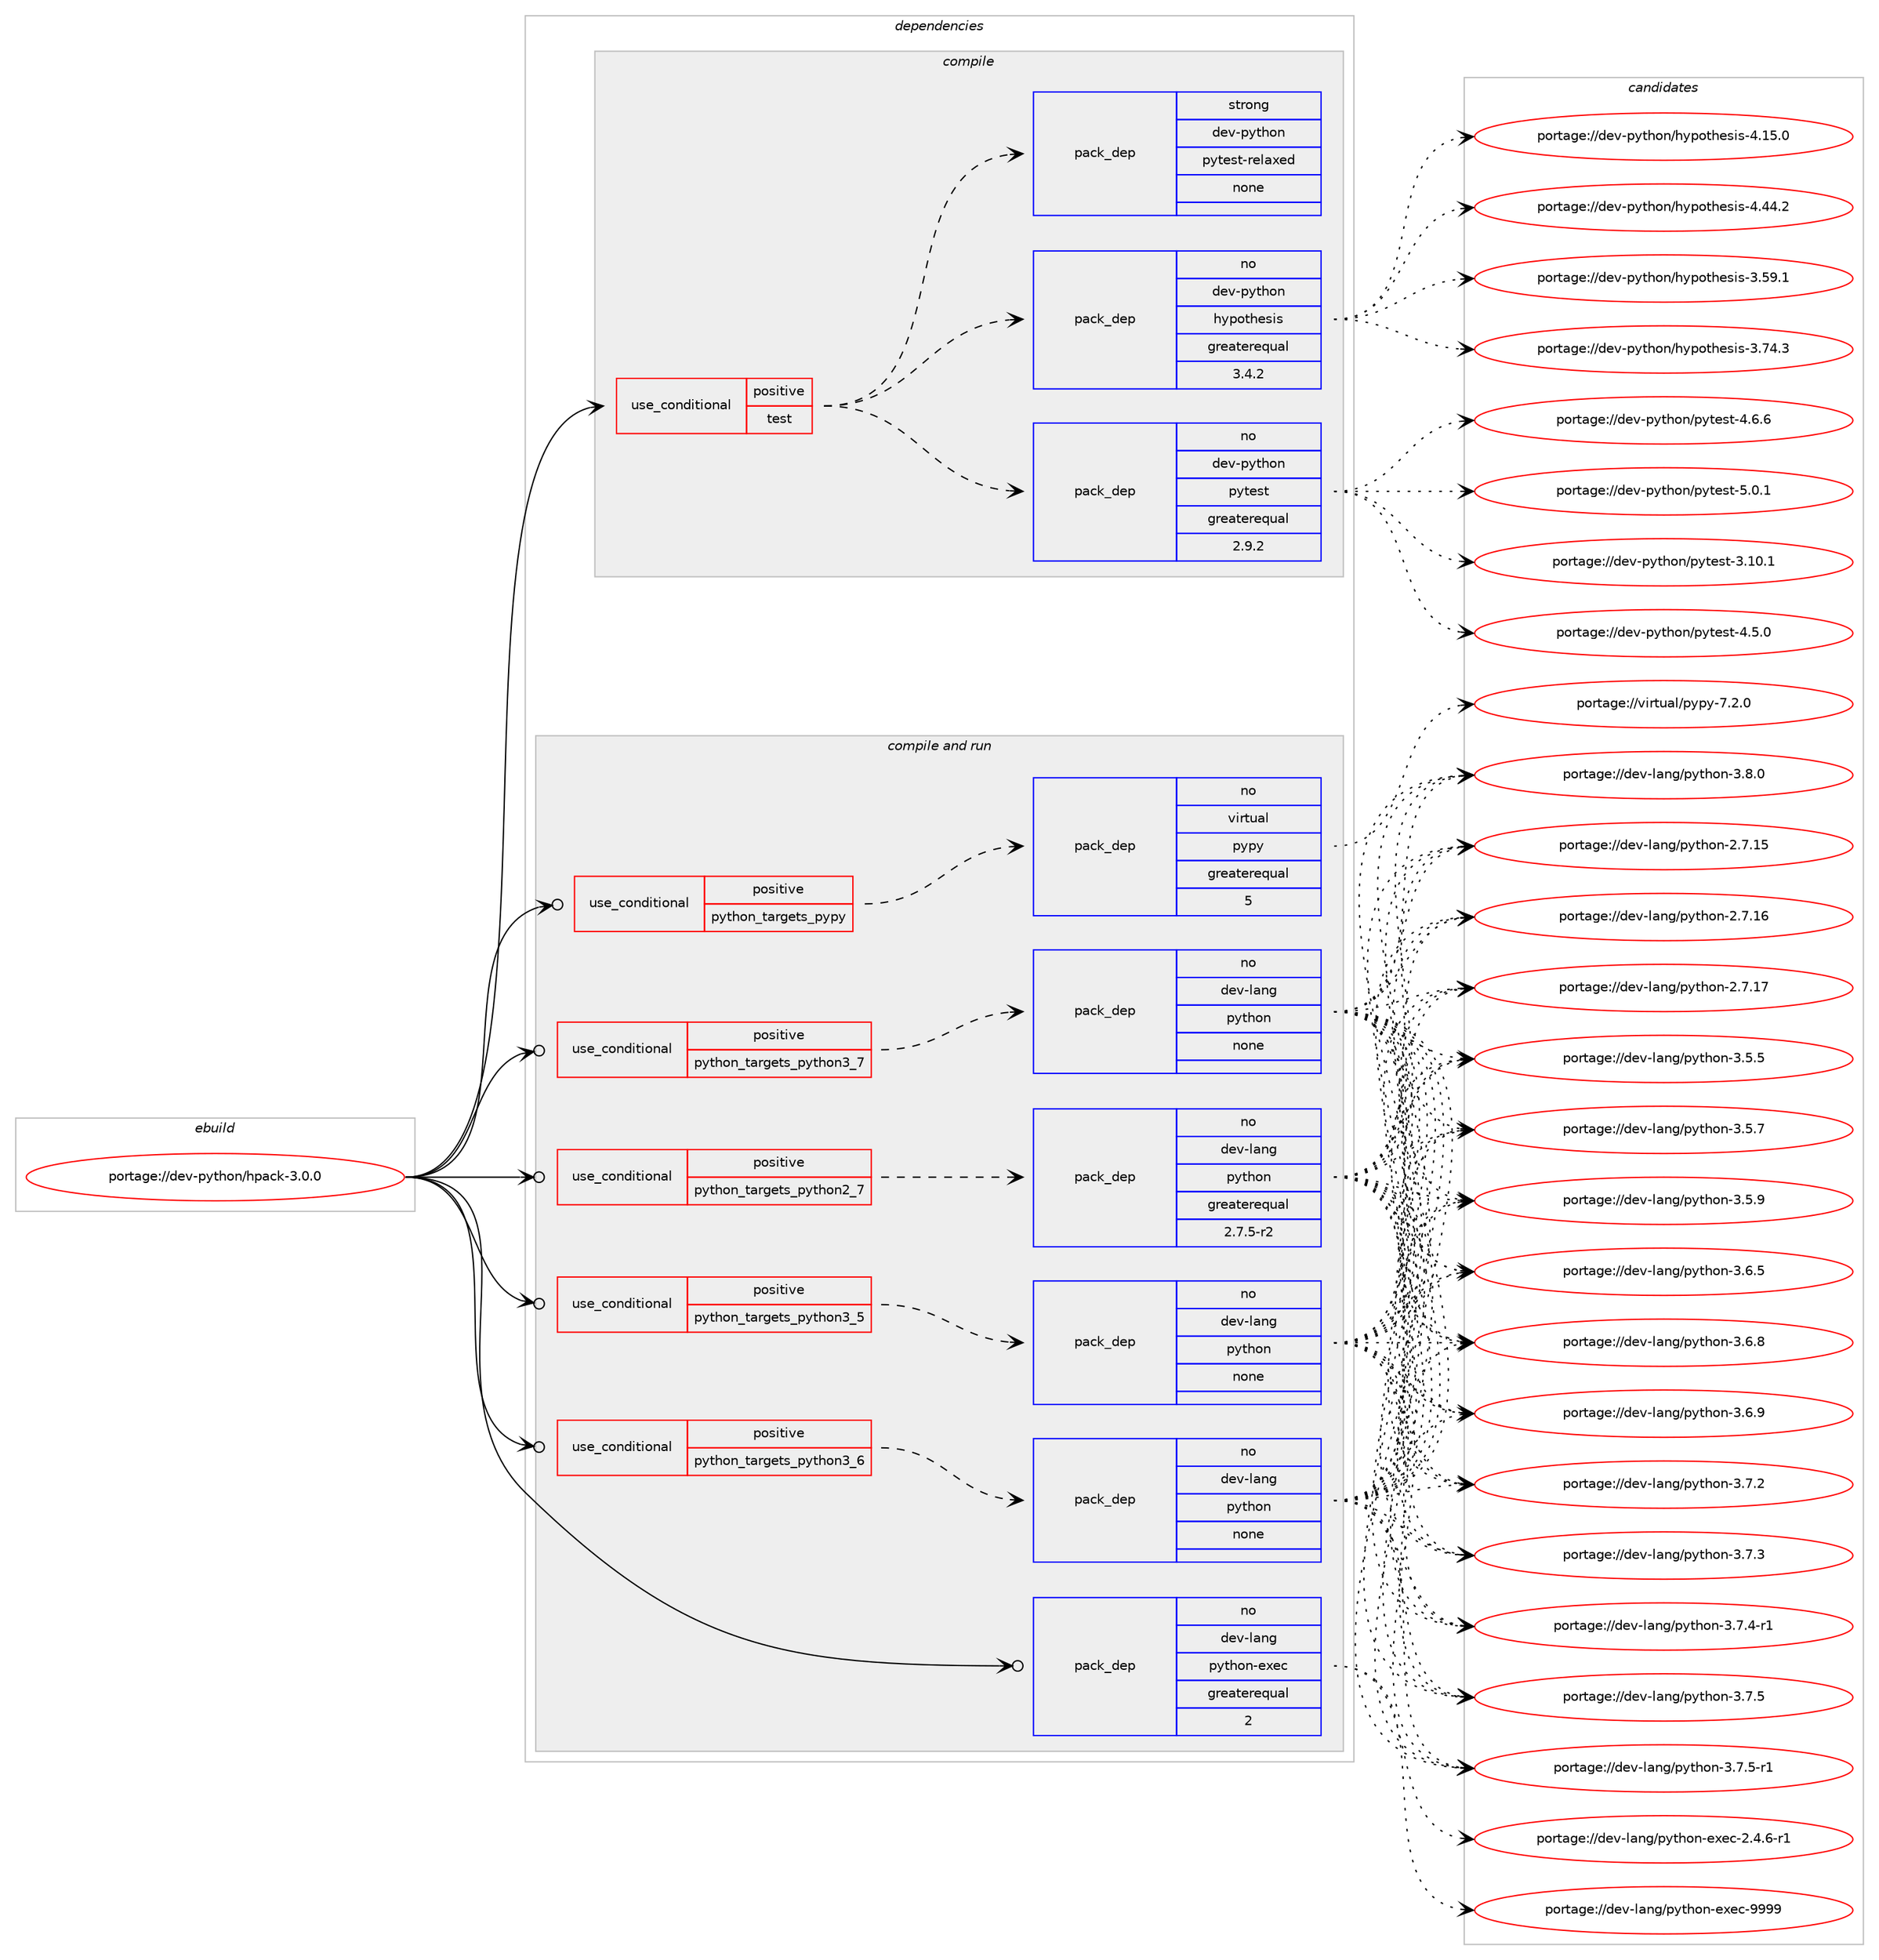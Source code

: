 digraph prolog {

# *************
# Graph options
# *************

newrank=true;
concentrate=true;
compound=true;
graph [rankdir=LR,fontname=Helvetica,fontsize=10,ranksep=1.5];#, ranksep=2.5, nodesep=0.2];
edge  [arrowhead=vee];
node  [fontname=Helvetica,fontsize=10];

# **********
# The ebuild
# **********

subgraph cluster_leftcol {
color=gray;
rank=same;
label=<<i>ebuild</i>>;
id [label="portage://dev-python/hpack-3.0.0", color=red, width=4, href="../dev-python/hpack-3.0.0.svg"];
}

# ****************
# The dependencies
# ****************

subgraph cluster_midcol {
color=gray;
label=<<i>dependencies</i>>;
subgraph cluster_compile {
fillcolor="#eeeeee";
style=filled;
label=<<i>compile</i>>;
subgraph cond29745 {
dependency143320 [label=<<TABLE BORDER="0" CELLBORDER="1" CELLSPACING="0" CELLPADDING="4"><TR><TD ROWSPAN="3" CELLPADDING="10">use_conditional</TD></TR><TR><TD>positive</TD></TR><TR><TD>test</TD></TR></TABLE>>, shape=none, color=red];
subgraph pack110255 {
dependency143321 [label=<<TABLE BORDER="0" CELLBORDER="1" CELLSPACING="0" CELLPADDING="4" WIDTH="220"><TR><TD ROWSPAN="6" CELLPADDING="30">pack_dep</TD></TR><TR><TD WIDTH="110">no</TD></TR><TR><TD>dev-python</TD></TR><TR><TD>pytest</TD></TR><TR><TD>greaterequal</TD></TR><TR><TD>2.9.2</TD></TR></TABLE>>, shape=none, color=blue];
}
dependency143320:e -> dependency143321:w [weight=20,style="dashed",arrowhead="vee"];
subgraph pack110256 {
dependency143322 [label=<<TABLE BORDER="0" CELLBORDER="1" CELLSPACING="0" CELLPADDING="4" WIDTH="220"><TR><TD ROWSPAN="6" CELLPADDING="30">pack_dep</TD></TR><TR><TD WIDTH="110">no</TD></TR><TR><TD>dev-python</TD></TR><TR><TD>hypothesis</TD></TR><TR><TD>greaterequal</TD></TR><TR><TD>3.4.2</TD></TR></TABLE>>, shape=none, color=blue];
}
dependency143320:e -> dependency143322:w [weight=20,style="dashed",arrowhead="vee"];
subgraph pack110257 {
dependency143323 [label=<<TABLE BORDER="0" CELLBORDER="1" CELLSPACING="0" CELLPADDING="4" WIDTH="220"><TR><TD ROWSPAN="6" CELLPADDING="30">pack_dep</TD></TR><TR><TD WIDTH="110">strong</TD></TR><TR><TD>dev-python</TD></TR><TR><TD>pytest-relaxed</TD></TR><TR><TD>none</TD></TR><TR><TD></TD></TR></TABLE>>, shape=none, color=blue];
}
dependency143320:e -> dependency143323:w [weight=20,style="dashed",arrowhead="vee"];
}
id:e -> dependency143320:w [weight=20,style="solid",arrowhead="vee"];
}
subgraph cluster_compileandrun {
fillcolor="#eeeeee";
style=filled;
label=<<i>compile and run</i>>;
subgraph cond29746 {
dependency143324 [label=<<TABLE BORDER="0" CELLBORDER="1" CELLSPACING="0" CELLPADDING="4"><TR><TD ROWSPAN="3" CELLPADDING="10">use_conditional</TD></TR><TR><TD>positive</TD></TR><TR><TD>python_targets_pypy</TD></TR></TABLE>>, shape=none, color=red];
subgraph pack110258 {
dependency143325 [label=<<TABLE BORDER="0" CELLBORDER="1" CELLSPACING="0" CELLPADDING="4" WIDTH="220"><TR><TD ROWSPAN="6" CELLPADDING="30">pack_dep</TD></TR><TR><TD WIDTH="110">no</TD></TR><TR><TD>virtual</TD></TR><TR><TD>pypy</TD></TR><TR><TD>greaterequal</TD></TR><TR><TD>5</TD></TR></TABLE>>, shape=none, color=blue];
}
dependency143324:e -> dependency143325:w [weight=20,style="dashed",arrowhead="vee"];
}
id:e -> dependency143324:w [weight=20,style="solid",arrowhead="odotvee"];
subgraph cond29747 {
dependency143326 [label=<<TABLE BORDER="0" CELLBORDER="1" CELLSPACING="0" CELLPADDING="4"><TR><TD ROWSPAN="3" CELLPADDING="10">use_conditional</TD></TR><TR><TD>positive</TD></TR><TR><TD>python_targets_python2_7</TD></TR></TABLE>>, shape=none, color=red];
subgraph pack110259 {
dependency143327 [label=<<TABLE BORDER="0" CELLBORDER="1" CELLSPACING="0" CELLPADDING="4" WIDTH="220"><TR><TD ROWSPAN="6" CELLPADDING="30">pack_dep</TD></TR><TR><TD WIDTH="110">no</TD></TR><TR><TD>dev-lang</TD></TR><TR><TD>python</TD></TR><TR><TD>greaterequal</TD></TR><TR><TD>2.7.5-r2</TD></TR></TABLE>>, shape=none, color=blue];
}
dependency143326:e -> dependency143327:w [weight=20,style="dashed",arrowhead="vee"];
}
id:e -> dependency143326:w [weight=20,style="solid",arrowhead="odotvee"];
subgraph cond29748 {
dependency143328 [label=<<TABLE BORDER="0" CELLBORDER="1" CELLSPACING="0" CELLPADDING="4"><TR><TD ROWSPAN="3" CELLPADDING="10">use_conditional</TD></TR><TR><TD>positive</TD></TR><TR><TD>python_targets_python3_5</TD></TR></TABLE>>, shape=none, color=red];
subgraph pack110260 {
dependency143329 [label=<<TABLE BORDER="0" CELLBORDER="1" CELLSPACING="0" CELLPADDING="4" WIDTH="220"><TR><TD ROWSPAN="6" CELLPADDING="30">pack_dep</TD></TR><TR><TD WIDTH="110">no</TD></TR><TR><TD>dev-lang</TD></TR><TR><TD>python</TD></TR><TR><TD>none</TD></TR><TR><TD></TD></TR></TABLE>>, shape=none, color=blue];
}
dependency143328:e -> dependency143329:w [weight=20,style="dashed",arrowhead="vee"];
}
id:e -> dependency143328:w [weight=20,style="solid",arrowhead="odotvee"];
subgraph cond29749 {
dependency143330 [label=<<TABLE BORDER="0" CELLBORDER="1" CELLSPACING="0" CELLPADDING="4"><TR><TD ROWSPAN="3" CELLPADDING="10">use_conditional</TD></TR><TR><TD>positive</TD></TR><TR><TD>python_targets_python3_6</TD></TR></TABLE>>, shape=none, color=red];
subgraph pack110261 {
dependency143331 [label=<<TABLE BORDER="0" CELLBORDER="1" CELLSPACING="0" CELLPADDING="4" WIDTH="220"><TR><TD ROWSPAN="6" CELLPADDING="30">pack_dep</TD></TR><TR><TD WIDTH="110">no</TD></TR><TR><TD>dev-lang</TD></TR><TR><TD>python</TD></TR><TR><TD>none</TD></TR><TR><TD></TD></TR></TABLE>>, shape=none, color=blue];
}
dependency143330:e -> dependency143331:w [weight=20,style="dashed",arrowhead="vee"];
}
id:e -> dependency143330:w [weight=20,style="solid",arrowhead="odotvee"];
subgraph cond29750 {
dependency143332 [label=<<TABLE BORDER="0" CELLBORDER="1" CELLSPACING="0" CELLPADDING="4"><TR><TD ROWSPAN="3" CELLPADDING="10">use_conditional</TD></TR><TR><TD>positive</TD></TR><TR><TD>python_targets_python3_7</TD></TR></TABLE>>, shape=none, color=red];
subgraph pack110262 {
dependency143333 [label=<<TABLE BORDER="0" CELLBORDER="1" CELLSPACING="0" CELLPADDING="4" WIDTH="220"><TR><TD ROWSPAN="6" CELLPADDING="30">pack_dep</TD></TR><TR><TD WIDTH="110">no</TD></TR><TR><TD>dev-lang</TD></TR><TR><TD>python</TD></TR><TR><TD>none</TD></TR><TR><TD></TD></TR></TABLE>>, shape=none, color=blue];
}
dependency143332:e -> dependency143333:w [weight=20,style="dashed",arrowhead="vee"];
}
id:e -> dependency143332:w [weight=20,style="solid",arrowhead="odotvee"];
subgraph pack110263 {
dependency143334 [label=<<TABLE BORDER="0" CELLBORDER="1" CELLSPACING="0" CELLPADDING="4" WIDTH="220"><TR><TD ROWSPAN="6" CELLPADDING="30">pack_dep</TD></TR><TR><TD WIDTH="110">no</TD></TR><TR><TD>dev-lang</TD></TR><TR><TD>python-exec</TD></TR><TR><TD>greaterequal</TD></TR><TR><TD>2</TD></TR></TABLE>>, shape=none, color=blue];
}
id:e -> dependency143334:w [weight=20,style="solid",arrowhead="odotvee"];
}
subgraph cluster_run {
fillcolor="#eeeeee";
style=filled;
label=<<i>run</i>>;
}
}

# **************
# The candidates
# **************

subgraph cluster_choices {
rank=same;
color=gray;
label=<<i>candidates</i>>;

subgraph choice110255 {
color=black;
nodesep=1;
choiceportage100101118451121211161041111104711212111610111511645514649484649 [label="portage://dev-python/pytest-3.10.1", color=red, width=4,href="../dev-python/pytest-3.10.1.svg"];
choiceportage1001011184511212111610411111047112121116101115116455246534648 [label="portage://dev-python/pytest-4.5.0", color=red, width=4,href="../dev-python/pytest-4.5.0.svg"];
choiceportage1001011184511212111610411111047112121116101115116455246544654 [label="portage://dev-python/pytest-4.6.6", color=red, width=4,href="../dev-python/pytest-4.6.6.svg"];
choiceportage1001011184511212111610411111047112121116101115116455346484649 [label="portage://dev-python/pytest-5.0.1", color=red, width=4,href="../dev-python/pytest-5.0.1.svg"];
dependency143321:e -> choiceportage100101118451121211161041111104711212111610111511645514649484649:w [style=dotted,weight="100"];
dependency143321:e -> choiceportage1001011184511212111610411111047112121116101115116455246534648:w [style=dotted,weight="100"];
dependency143321:e -> choiceportage1001011184511212111610411111047112121116101115116455246544654:w [style=dotted,weight="100"];
dependency143321:e -> choiceportage1001011184511212111610411111047112121116101115116455346484649:w [style=dotted,weight="100"];
}
subgraph choice110256 {
color=black;
nodesep=1;
choiceportage100101118451121211161041111104710412111211111610410111510511545514653574649 [label="portage://dev-python/hypothesis-3.59.1", color=red, width=4,href="../dev-python/hypothesis-3.59.1.svg"];
choiceportage100101118451121211161041111104710412111211111610410111510511545514655524651 [label="portage://dev-python/hypothesis-3.74.3", color=red, width=4,href="../dev-python/hypothesis-3.74.3.svg"];
choiceportage100101118451121211161041111104710412111211111610410111510511545524649534648 [label="portage://dev-python/hypothesis-4.15.0", color=red, width=4,href="../dev-python/hypothesis-4.15.0.svg"];
choiceportage100101118451121211161041111104710412111211111610410111510511545524652524650 [label="portage://dev-python/hypothesis-4.44.2", color=red, width=4,href="../dev-python/hypothesis-4.44.2.svg"];
dependency143322:e -> choiceportage100101118451121211161041111104710412111211111610410111510511545514653574649:w [style=dotted,weight="100"];
dependency143322:e -> choiceportage100101118451121211161041111104710412111211111610410111510511545514655524651:w [style=dotted,weight="100"];
dependency143322:e -> choiceportage100101118451121211161041111104710412111211111610410111510511545524649534648:w [style=dotted,weight="100"];
dependency143322:e -> choiceportage100101118451121211161041111104710412111211111610410111510511545524652524650:w [style=dotted,weight="100"];
}
subgraph choice110257 {
color=black;
nodesep=1;
}
subgraph choice110258 {
color=black;
nodesep=1;
choiceportage1181051141161179710847112121112121455546504648 [label="portage://virtual/pypy-7.2.0", color=red, width=4,href="../virtual/pypy-7.2.0.svg"];
dependency143325:e -> choiceportage1181051141161179710847112121112121455546504648:w [style=dotted,weight="100"];
}
subgraph choice110259 {
color=black;
nodesep=1;
choiceportage10010111845108971101034711212111610411111045504655464953 [label="portage://dev-lang/python-2.7.15", color=red, width=4,href="../dev-lang/python-2.7.15.svg"];
choiceportage10010111845108971101034711212111610411111045504655464954 [label="portage://dev-lang/python-2.7.16", color=red, width=4,href="../dev-lang/python-2.7.16.svg"];
choiceportage10010111845108971101034711212111610411111045504655464955 [label="portage://dev-lang/python-2.7.17", color=red, width=4,href="../dev-lang/python-2.7.17.svg"];
choiceportage100101118451089711010347112121116104111110455146534653 [label="portage://dev-lang/python-3.5.5", color=red, width=4,href="../dev-lang/python-3.5.5.svg"];
choiceportage100101118451089711010347112121116104111110455146534655 [label="portage://dev-lang/python-3.5.7", color=red, width=4,href="../dev-lang/python-3.5.7.svg"];
choiceportage100101118451089711010347112121116104111110455146534657 [label="portage://dev-lang/python-3.5.9", color=red, width=4,href="../dev-lang/python-3.5.9.svg"];
choiceportage100101118451089711010347112121116104111110455146544653 [label="portage://dev-lang/python-3.6.5", color=red, width=4,href="../dev-lang/python-3.6.5.svg"];
choiceportage100101118451089711010347112121116104111110455146544656 [label="portage://dev-lang/python-3.6.8", color=red, width=4,href="../dev-lang/python-3.6.8.svg"];
choiceportage100101118451089711010347112121116104111110455146544657 [label="portage://dev-lang/python-3.6.9", color=red, width=4,href="../dev-lang/python-3.6.9.svg"];
choiceportage100101118451089711010347112121116104111110455146554650 [label="portage://dev-lang/python-3.7.2", color=red, width=4,href="../dev-lang/python-3.7.2.svg"];
choiceportage100101118451089711010347112121116104111110455146554651 [label="portage://dev-lang/python-3.7.3", color=red, width=4,href="../dev-lang/python-3.7.3.svg"];
choiceportage1001011184510897110103471121211161041111104551465546524511449 [label="portage://dev-lang/python-3.7.4-r1", color=red, width=4,href="../dev-lang/python-3.7.4-r1.svg"];
choiceportage100101118451089711010347112121116104111110455146554653 [label="portage://dev-lang/python-3.7.5", color=red, width=4,href="../dev-lang/python-3.7.5.svg"];
choiceportage1001011184510897110103471121211161041111104551465546534511449 [label="portage://dev-lang/python-3.7.5-r1", color=red, width=4,href="../dev-lang/python-3.7.5-r1.svg"];
choiceportage100101118451089711010347112121116104111110455146564648 [label="portage://dev-lang/python-3.8.0", color=red, width=4,href="../dev-lang/python-3.8.0.svg"];
dependency143327:e -> choiceportage10010111845108971101034711212111610411111045504655464953:w [style=dotted,weight="100"];
dependency143327:e -> choiceportage10010111845108971101034711212111610411111045504655464954:w [style=dotted,weight="100"];
dependency143327:e -> choiceportage10010111845108971101034711212111610411111045504655464955:w [style=dotted,weight="100"];
dependency143327:e -> choiceportage100101118451089711010347112121116104111110455146534653:w [style=dotted,weight="100"];
dependency143327:e -> choiceportage100101118451089711010347112121116104111110455146534655:w [style=dotted,weight="100"];
dependency143327:e -> choiceportage100101118451089711010347112121116104111110455146534657:w [style=dotted,weight="100"];
dependency143327:e -> choiceportage100101118451089711010347112121116104111110455146544653:w [style=dotted,weight="100"];
dependency143327:e -> choiceportage100101118451089711010347112121116104111110455146544656:w [style=dotted,weight="100"];
dependency143327:e -> choiceportage100101118451089711010347112121116104111110455146544657:w [style=dotted,weight="100"];
dependency143327:e -> choiceportage100101118451089711010347112121116104111110455146554650:w [style=dotted,weight="100"];
dependency143327:e -> choiceportage100101118451089711010347112121116104111110455146554651:w [style=dotted,weight="100"];
dependency143327:e -> choiceportage1001011184510897110103471121211161041111104551465546524511449:w [style=dotted,weight="100"];
dependency143327:e -> choiceportage100101118451089711010347112121116104111110455146554653:w [style=dotted,weight="100"];
dependency143327:e -> choiceportage1001011184510897110103471121211161041111104551465546534511449:w [style=dotted,weight="100"];
dependency143327:e -> choiceportage100101118451089711010347112121116104111110455146564648:w [style=dotted,weight="100"];
}
subgraph choice110260 {
color=black;
nodesep=1;
choiceportage10010111845108971101034711212111610411111045504655464953 [label="portage://dev-lang/python-2.7.15", color=red, width=4,href="../dev-lang/python-2.7.15.svg"];
choiceportage10010111845108971101034711212111610411111045504655464954 [label="portage://dev-lang/python-2.7.16", color=red, width=4,href="../dev-lang/python-2.7.16.svg"];
choiceportage10010111845108971101034711212111610411111045504655464955 [label="portage://dev-lang/python-2.7.17", color=red, width=4,href="../dev-lang/python-2.7.17.svg"];
choiceportage100101118451089711010347112121116104111110455146534653 [label="portage://dev-lang/python-3.5.5", color=red, width=4,href="../dev-lang/python-3.5.5.svg"];
choiceportage100101118451089711010347112121116104111110455146534655 [label="portage://dev-lang/python-3.5.7", color=red, width=4,href="../dev-lang/python-3.5.7.svg"];
choiceportage100101118451089711010347112121116104111110455146534657 [label="portage://dev-lang/python-3.5.9", color=red, width=4,href="../dev-lang/python-3.5.9.svg"];
choiceportage100101118451089711010347112121116104111110455146544653 [label="portage://dev-lang/python-3.6.5", color=red, width=4,href="../dev-lang/python-3.6.5.svg"];
choiceportage100101118451089711010347112121116104111110455146544656 [label="portage://dev-lang/python-3.6.8", color=red, width=4,href="../dev-lang/python-3.6.8.svg"];
choiceportage100101118451089711010347112121116104111110455146544657 [label="portage://dev-lang/python-3.6.9", color=red, width=4,href="../dev-lang/python-3.6.9.svg"];
choiceportage100101118451089711010347112121116104111110455146554650 [label="portage://dev-lang/python-3.7.2", color=red, width=4,href="../dev-lang/python-3.7.2.svg"];
choiceportage100101118451089711010347112121116104111110455146554651 [label="portage://dev-lang/python-3.7.3", color=red, width=4,href="../dev-lang/python-3.7.3.svg"];
choiceportage1001011184510897110103471121211161041111104551465546524511449 [label="portage://dev-lang/python-3.7.4-r1", color=red, width=4,href="../dev-lang/python-3.7.4-r1.svg"];
choiceportage100101118451089711010347112121116104111110455146554653 [label="portage://dev-lang/python-3.7.5", color=red, width=4,href="../dev-lang/python-3.7.5.svg"];
choiceportage1001011184510897110103471121211161041111104551465546534511449 [label="portage://dev-lang/python-3.7.5-r1", color=red, width=4,href="../dev-lang/python-3.7.5-r1.svg"];
choiceportage100101118451089711010347112121116104111110455146564648 [label="portage://dev-lang/python-3.8.0", color=red, width=4,href="../dev-lang/python-3.8.0.svg"];
dependency143329:e -> choiceportage10010111845108971101034711212111610411111045504655464953:w [style=dotted,weight="100"];
dependency143329:e -> choiceportage10010111845108971101034711212111610411111045504655464954:w [style=dotted,weight="100"];
dependency143329:e -> choiceportage10010111845108971101034711212111610411111045504655464955:w [style=dotted,weight="100"];
dependency143329:e -> choiceportage100101118451089711010347112121116104111110455146534653:w [style=dotted,weight="100"];
dependency143329:e -> choiceportage100101118451089711010347112121116104111110455146534655:w [style=dotted,weight="100"];
dependency143329:e -> choiceportage100101118451089711010347112121116104111110455146534657:w [style=dotted,weight="100"];
dependency143329:e -> choiceportage100101118451089711010347112121116104111110455146544653:w [style=dotted,weight="100"];
dependency143329:e -> choiceportage100101118451089711010347112121116104111110455146544656:w [style=dotted,weight="100"];
dependency143329:e -> choiceportage100101118451089711010347112121116104111110455146544657:w [style=dotted,weight="100"];
dependency143329:e -> choiceportage100101118451089711010347112121116104111110455146554650:w [style=dotted,weight="100"];
dependency143329:e -> choiceportage100101118451089711010347112121116104111110455146554651:w [style=dotted,weight="100"];
dependency143329:e -> choiceportage1001011184510897110103471121211161041111104551465546524511449:w [style=dotted,weight="100"];
dependency143329:e -> choiceportage100101118451089711010347112121116104111110455146554653:w [style=dotted,weight="100"];
dependency143329:e -> choiceportage1001011184510897110103471121211161041111104551465546534511449:w [style=dotted,weight="100"];
dependency143329:e -> choiceportage100101118451089711010347112121116104111110455146564648:w [style=dotted,weight="100"];
}
subgraph choice110261 {
color=black;
nodesep=1;
choiceportage10010111845108971101034711212111610411111045504655464953 [label="portage://dev-lang/python-2.7.15", color=red, width=4,href="../dev-lang/python-2.7.15.svg"];
choiceportage10010111845108971101034711212111610411111045504655464954 [label="portage://dev-lang/python-2.7.16", color=red, width=4,href="../dev-lang/python-2.7.16.svg"];
choiceportage10010111845108971101034711212111610411111045504655464955 [label="portage://dev-lang/python-2.7.17", color=red, width=4,href="../dev-lang/python-2.7.17.svg"];
choiceportage100101118451089711010347112121116104111110455146534653 [label="portage://dev-lang/python-3.5.5", color=red, width=4,href="../dev-lang/python-3.5.5.svg"];
choiceportage100101118451089711010347112121116104111110455146534655 [label="portage://dev-lang/python-3.5.7", color=red, width=4,href="../dev-lang/python-3.5.7.svg"];
choiceportage100101118451089711010347112121116104111110455146534657 [label="portage://dev-lang/python-3.5.9", color=red, width=4,href="../dev-lang/python-3.5.9.svg"];
choiceportage100101118451089711010347112121116104111110455146544653 [label="portage://dev-lang/python-3.6.5", color=red, width=4,href="../dev-lang/python-3.6.5.svg"];
choiceportage100101118451089711010347112121116104111110455146544656 [label="portage://dev-lang/python-3.6.8", color=red, width=4,href="../dev-lang/python-3.6.8.svg"];
choiceportage100101118451089711010347112121116104111110455146544657 [label="portage://dev-lang/python-3.6.9", color=red, width=4,href="../dev-lang/python-3.6.9.svg"];
choiceportage100101118451089711010347112121116104111110455146554650 [label="portage://dev-lang/python-3.7.2", color=red, width=4,href="../dev-lang/python-3.7.2.svg"];
choiceportage100101118451089711010347112121116104111110455146554651 [label="portage://dev-lang/python-3.7.3", color=red, width=4,href="../dev-lang/python-3.7.3.svg"];
choiceportage1001011184510897110103471121211161041111104551465546524511449 [label="portage://dev-lang/python-3.7.4-r1", color=red, width=4,href="../dev-lang/python-3.7.4-r1.svg"];
choiceportage100101118451089711010347112121116104111110455146554653 [label="portage://dev-lang/python-3.7.5", color=red, width=4,href="../dev-lang/python-3.7.5.svg"];
choiceportage1001011184510897110103471121211161041111104551465546534511449 [label="portage://dev-lang/python-3.7.5-r1", color=red, width=4,href="../dev-lang/python-3.7.5-r1.svg"];
choiceportage100101118451089711010347112121116104111110455146564648 [label="portage://dev-lang/python-3.8.0", color=red, width=4,href="../dev-lang/python-3.8.0.svg"];
dependency143331:e -> choiceportage10010111845108971101034711212111610411111045504655464953:w [style=dotted,weight="100"];
dependency143331:e -> choiceportage10010111845108971101034711212111610411111045504655464954:w [style=dotted,weight="100"];
dependency143331:e -> choiceportage10010111845108971101034711212111610411111045504655464955:w [style=dotted,weight="100"];
dependency143331:e -> choiceportage100101118451089711010347112121116104111110455146534653:w [style=dotted,weight="100"];
dependency143331:e -> choiceportage100101118451089711010347112121116104111110455146534655:w [style=dotted,weight="100"];
dependency143331:e -> choiceportage100101118451089711010347112121116104111110455146534657:w [style=dotted,weight="100"];
dependency143331:e -> choiceportage100101118451089711010347112121116104111110455146544653:w [style=dotted,weight="100"];
dependency143331:e -> choiceportage100101118451089711010347112121116104111110455146544656:w [style=dotted,weight="100"];
dependency143331:e -> choiceportage100101118451089711010347112121116104111110455146544657:w [style=dotted,weight="100"];
dependency143331:e -> choiceportage100101118451089711010347112121116104111110455146554650:w [style=dotted,weight="100"];
dependency143331:e -> choiceportage100101118451089711010347112121116104111110455146554651:w [style=dotted,weight="100"];
dependency143331:e -> choiceportage1001011184510897110103471121211161041111104551465546524511449:w [style=dotted,weight="100"];
dependency143331:e -> choiceportage100101118451089711010347112121116104111110455146554653:w [style=dotted,weight="100"];
dependency143331:e -> choiceportage1001011184510897110103471121211161041111104551465546534511449:w [style=dotted,weight="100"];
dependency143331:e -> choiceportage100101118451089711010347112121116104111110455146564648:w [style=dotted,weight="100"];
}
subgraph choice110262 {
color=black;
nodesep=1;
choiceportage10010111845108971101034711212111610411111045504655464953 [label="portage://dev-lang/python-2.7.15", color=red, width=4,href="../dev-lang/python-2.7.15.svg"];
choiceportage10010111845108971101034711212111610411111045504655464954 [label="portage://dev-lang/python-2.7.16", color=red, width=4,href="../dev-lang/python-2.7.16.svg"];
choiceportage10010111845108971101034711212111610411111045504655464955 [label="portage://dev-lang/python-2.7.17", color=red, width=4,href="../dev-lang/python-2.7.17.svg"];
choiceportage100101118451089711010347112121116104111110455146534653 [label="portage://dev-lang/python-3.5.5", color=red, width=4,href="../dev-lang/python-3.5.5.svg"];
choiceportage100101118451089711010347112121116104111110455146534655 [label="portage://dev-lang/python-3.5.7", color=red, width=4,href="../dev-lang/python-3.5.7.svg"];
choiceportage100101118451089711010347112121116104111110455146534657 [label="portage://dev-lang/python-3.5.9", color=red, width=4,href="../dev-lang/python-3.5.9.svg"];
choiceportage100101118451089711010347112121116104111110455146544653 [label="portage://dev-lang/python-3.6.5", color=red, width=4,href="../dev-lang/python-3.6.5.svg"];
choiceportage100101118451089711010347112121116104111110455146544656 [label="portage://dev-lang/python-3.6.8", color=red, width=4,href="../dev-lang/python-3.6.8.svg"];
choiceportage100101118451089711010347112121116104111110455146544657 [label="portage://dev-lang/python-3.6.9", color=red, width=4,href="../dev-lang/python-3.6.9.svg"];
choiceportage100101118451089711010347112121116104111110455146554650 [label="portage://dev-lang/python-3.7.2", color=red, width=4,href="../dev-lang/python-3.7.2.svg"];
choiceportage100101118451089711010347112121116104111110455146554651 [label="portage://dev-lang/python-3.7.3", color=red, width=4,href="../dev-lang/python-3.7.3.svg"];
choiceportage1001011184510897110103471121211161041111104551465546524511449 [label="portage://dev-lang/python-3.7.4-r1", color=red, width=4,href="../dev-lang/python-3.7.4-r1.svg"];
choiceportage100101118451089711010347112121116104111110455146554653 [label="portage://dev-lang/python-3.7.5", color=red, width=4,href="../dev-lang/python-3.7.5.svg"];
choiceportage1001011184510897110103471121211161041111104551465546534511449 [label="portage://dev-lang/python-3.7.5-r1", color=red, width=4,href="../dev-lang/python-3.7.5-r1.svg"];
choiceportage100101118451089711010347112121116104111110455146564648 [label="portage://dev-lang/python-3.8.0", color=red, width=4,href="../dev-lang/python-3.8.0.svg"];
dependency143333:e -> choiceportage10010111845108971101034711212111610411111045504655464953:w [style=dotted,weight="100"];
dependency143333:e -> choiceportage10010111845108971101034711212111610411111045504655464954:w [style=dotted,weight="100"];
dependency143333:e -> choiceportage10010111845108971101034711212111610411111045504655464955:w [style=dotted,weight="100"];
dependency143333:e -> choiceportage100101118451089711010347112121116104111110455146534653:w [style=dotted,weight="100"];
dependency143333:e -> choiceportage100101118451089711010347112121116104111110455146534655:w [style=dotted,weight="100"];
dependency143333:e -> choiceportage100101118451089711010347112121116104111110455146534657:w [style=dotted,weight="100"];
dependency143333:e -> choiceportage100101118451089711010347112121116104111110455146544653:w [style=dotted,weight="100"];
dependency143333:e -> choiceportage100101118451089711010347112121116104111110455146544656:w [style=dotted,weight="100"];
dependency143333:e -> choiceportage100101118451089711010347112121116104111110455146544657:w [style=dotted,weight="100"];
dependency143333:e -> choiceportage100101118451089711010347112121116104111110455146554650:w [style=dotted,weight="100"];
dependency143333:e -> choiceportage100101118451089711010347112121116104111110455146554651:w [style=dotted,weight="100"];
dependency143333:e -> choiceportage1001011184510897110103471121211161041111104551465546524511449:w [style=dotted,weight="100"];
dependency143333:e -> choiceportage100101118451089711010347112121116104111110455146554653:w [style=dotted,weight="100"];
dependency143333:e -> choiceportage1001011184510897110103471121211161041111104551465546534511449:w [style=dotted,weight="100"];
dependency143333:e -> choiceportage100101118451089711010347112121116104111110455146564648:w [style=dotted,weight="100"];
}
subgraph choice110263 {
color=black;
nodesep=1;
choiceportage10010111845108971101034711212111610411111045101120101994550465246544511449 [label="portage://dev-lang/python-exec-2.4.6-r1", color=red, width=4,href="../dev-lang/python-exec-2.4.6-r1.svg"];
choiceportage10010111845108971101034711212111610411111045101120101994557575757 [label="portage://dev-lang/python-exec-9999", color=red, width=4,href="../dev-lang/python-exec-9999.svg"];
dependency143334:e -> choiceportage10010111845108971101034711212111610411111045101120101994550465246544511449:w [style=dotted,weight="100"];
dependency143334:e -> choiceportage10010111845108971101034711212111610411111045101120101994557575757:w [style=dotted,weight="100"];
}
}

}
